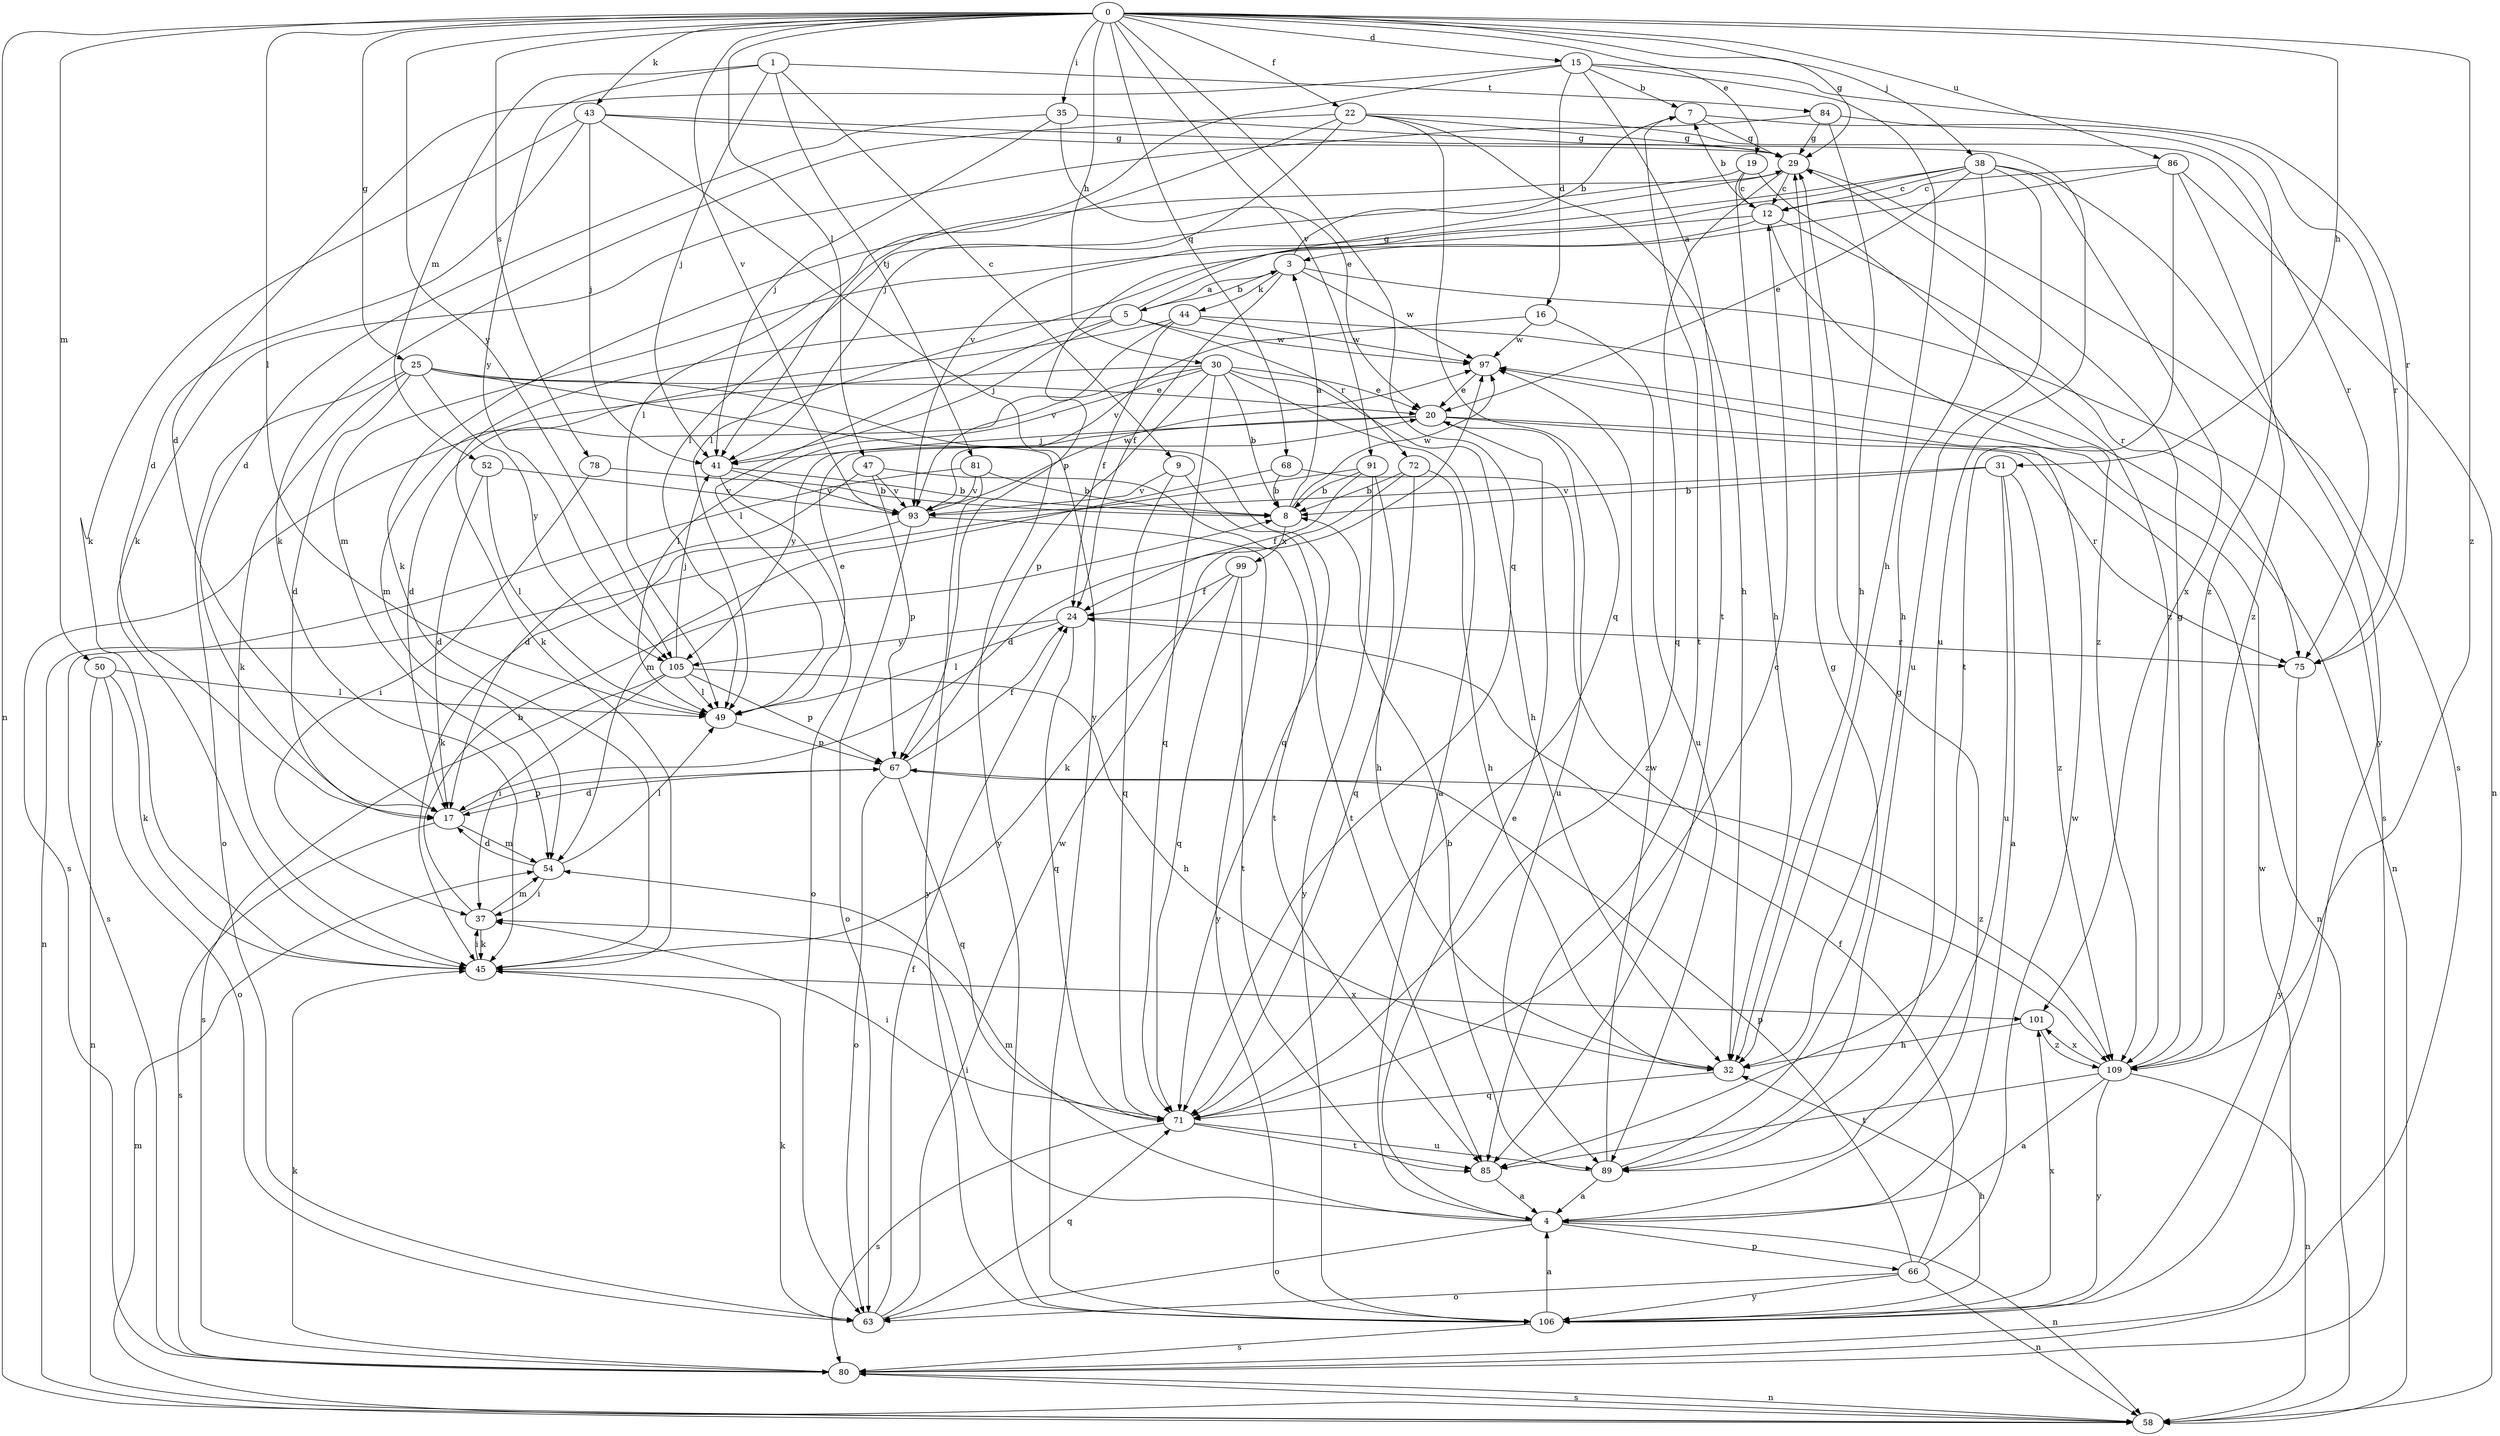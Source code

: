 strict digraph  {
0;
1;
3;
4;
5;
7;
8;
9;
12;
15;
16;
17;
19;
20;
22;
24;
25;
29;
30;
31;
32;
35;
37;
38;
41;
43;
44;
45;
47;
49;
50;
52;
54;
58;
63;
66;
67;
68;
71;
72;
75;
78;
80;
81;
84;
85;
86;
89;
91;
93;
97;
99;
101;
105;
106;
109;
0 -> 15  [label=d];
0 -> 19  [label=e];
0 -> 22  [label=f];
0 -> 25  [label=g];
0 -> 29  [label=g];
0 -> 30  [label=h];
0 -> 31  [label=h];
0 -> 35  [label=i];
0 -> 38  [label=j];
0 -> 43  [label=k];
0 -> 47  [label=l];
0 -> 49  [label=l];
0 -> 50  [label=m];
0 -> 58  [label=n];
0 -> 68  [label=q];
0 -> 71  [label=q];
0 -> 78  [label=s];
0 -> 86  [label=u];
0 -> 91  [label=v];
0 -> 93  [label=v];
0 -> 105  [label=y];
0 -> 109  [label=z];
1 -> 9  [label=c];
1 -> 41  [label=j];
1 -> 52  [label=m];
1 -> 81  [label=t];
1 -> 84  [label=t];
1 -> 105  [label=y];
3 -> 5  [label=b];
3 -> 7  [label=b];
3 -> 24  [label=f];
3 -> 44  [label=k];
3 -> 80  [label=s];
3 -> 97  [label=w];
4 -> 20  [label=e];
4 -> 29  [label=g];
4 -> 37  [label=i];
4 -> 54  [label=m];
4 -> 58  [label=n];
4 -> 63  [label=o];
4 -> 66  [label=p];
5 -> 3  [label=a];
5 -> 29  [label=g];
5 -> 41  [label=j];
5 -> 45  [label=k];
5 -> 49  [label=l];
5 -> 72  [label=r];
5 -> 97  [label=w];
7 -> 29  [label=g];
7 -> 75  [label=r];
7 -> 85  [label=t];
8 -> 3  [label=a];
8 -> 97  [label=w];
8 -> 99  [label=x];
9 -> 71  [label=q];
9 -> 85  [label=t];
9 -> 93  [label=v];
12 -> 3  [label=a];
12 -> 7  [label=b];
12 -> 54  [label=m];
12 -> 75  [label=r];
12 -> 109  [label=z];
15 -> 7  [label=b];
15 -> 16  [label=d];
15 -> 17  [label=d];
15 -> 32  [label=h];
15 -> 41  [label=j];
15 -> 75  [label=r];
15 -> 85  [label=t];
16 -> 89  [label=u];
16 -> 93  [label=v];
16 -> 97  [label=w];
17 -> 54  [label=m];
17 -> 67  [label=p];
17 -> 80  [label=s];
19 -> 12  [label=c];
19 -> 32  [label=h];
19 -> 49  [label=l];
19 -> 109  [label=z];
20 -> 41  [label=j];
20 -> 58  [label=n];
20 -> 75  [label=r];
20 -> 89  [label=u];
20 -> 105  [label=y];
22 -> 29  [label=g];
22 -> 32  [label=h];
22 -> 41  [label=j];
22 -> 45  [label=k];
22 -> 49  [label=l];
22 -> 71  [label=q];
22 -> 75  [label=r];
24 -> 49  [label=l];
24 -> 71  [label=q];
24 -> 75  [label=r];
24 -> 105  [label=y];
25 -> 17  [label=d];
25 -> 20  [label=e];
25 -> 45  [label=k];
25 -> 63  [label=o];
25 -> 71  [label=q];
25 -> 105  [label=y];
25 -> 106  [label=y];
29 -> 12  [label=c];
29 -> 45  [label=k];
29 -> 71  [label=q];
29 -> 80  [label=s];
30 -> 4  [label=a];
30 -> 8  [label=b];
30 -> 17  [label=d];
30 -> 20  [label=e];
30 -> 32  [label=h];
30 -> 49  [label=l];
30 -> 67  [label=p];
30 -> 71  [label=q];
30 -> 80  [label=s];
31 -> 4  [label=a];
31 -> 8  [label=b];
31 -> 89  [label=u];
31 -> 93  [label=v];
31 -> 109  [label=z];
32 -> 71  [label=q];
35 -> 17  [label=d];
35 -> 20  [label=e];
35 -> 29  [label=g];
35 -> 41  [label=j];
37 -> 8  [label=b];
37 -> 45  [label=k];
37 -> 54  [label=m];
38 -> 12  [label=c];
38 -> 20  [label=e];
38 -> 32  [label=h];
38 -> 67  [label=p];
38 -> 89  [label=u];
38 -> 93  [label=v];
38 -> 101  [label=x];
38 -> 106  [label=y];
41 -> 8  [label=b];
41 -> 63  [label=o];
41 -> 93  [label=v];
43 -> 17  [label=d];
43 -> 29  [label=g];
43 -> 41  [label=j];
43 -> 45  [label=k];
43 -> 89  [label=u];
43 -> 106  [label=y];
44 -> 24  [label=f];
44 -> 54  [label=m];
44 -> 58  [label=n];
44 -> 93  [label=v];
44 -> 97  [label=w];
45 -> 37  [label=i];
45 -> 101  [label=x];
47 -> 17  [label=d];
47 -> 67  [label=p];
47 -> 85  [label=t];
47 -> 93  [label=v];
49 -> 20  [label=e];
49 -> 67  [label=p];
50 -> 45  [label=k];
50 -> 49  [label=l];
50 -> 58  [label=n];
50 -> 63  [label=o];
52 -> 17  [label=d];
52 -> 49  [label=l];
52 -> 93  [label=v];
54 -> 17  [label=d];
54 -> 37  [label=i];
54 -> 49  [label=l];
58 -> 54  [label=m];
58 -> 80  [label=s];
63 -> 24  [label=f];
63 -> 45  [label=k];
63 -> 71  [label=q];
63 -> 97  [label=w];
66 -> 24  [label=f];
66 -> 58  [label=n];
66 -> 63  [label=o];
66 -> 67  [label=p];
66 -> 97  [label=w];
66 -> 106  [label=y];
67 -> 17  [label=d];
67 -> 24  [label=f];
67 -> 63  [label=o];
67 -> 71  [label=q];
67 -> 109  [label=z];
68 -> 8  [label=b];
68 -> 54  [label=m];
68 -> 109  [label=z];
71 -> 12  [label=c];
71 -> 37  [label=i];
71 -> 80  [label=s];
71 -> 85  [label=t];
71 -> 89  [label=u];
72 -> 8  [label=b];
72 -> 17  [label=d];
72 -> 32  [label=h];
72 -> 71  [label=q];
75 -> 106  [label=y];
78 -> 8  [label=b];
78 -> 37  [label=i];
80 -> 45  [label=k];
80 -> 58  [label=n];
80 -> 97  [label=w];
81 -> 8  [label=b];
81 -> 58  [label=n];
81 -> 93  [label=v];
81 -> 106  [label=y];
84 -> 29  [label=g];
84 -> 32  [label=h];
84 -> 45  [label=k];
84 -> 109  [label=z];
85 -> 4  [label=a];
86 -> 12  [label=c];
86 -> 49  [label=l];
86 -> 58  [label=n];
86 -> 85  [label=t];
86 -> 109  [label=z];
89 -> 4  [label=a];
89 -> 8  [label=b];
89 -> 29  [label=g];
89 -> 97  [label=w];
91 -> 8  [label=b];
91 -> 24  [label=f];
91 -> 32  [label=h];
91 -> 80  [label=s];
91 -> 106  [label=y];
93 -> 45  [label=k];
93 -> 63  [label=o];
93 -> 97  [label=w];
93 -> 106  [label=y];
97 -> 20  [label=e];
99 -> 24  [label=f];
99 -> 45  [label=k];
99 -> 71  [label=q];
99 -> 85  [label=t];
101 -> 32  [label=h];
101 -> 109  [label=z];
105 -> 32  [label=h];
105 -> 37  [label=i];
105 -> 41  [label=j];
105 -> 49  [label=l];
105 -> 67  [label=p];
105 -> 80  [label=s];
106 -> 4  [label=a];
106 -> 32  [label=h];
106 -> 80  [label=s];
106 -> 101  [label=x];
109 -> 4  [label=a];
109 -> 29  [label=g];
109 -> 58  [label=n];
109 -> 85  [label=t];
109 -> 101  [label=x];
109 -> 106  [label=y];
}

